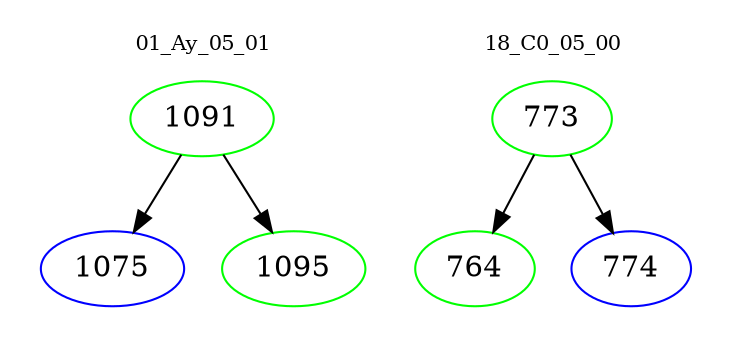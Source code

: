 digraph{
subgraph cluster_0 {
color = white
label = "01_Ay_05_01";
fontsize=10;
T0_1091 [label="1091", color="green"]
T0_1091 -> T0_1075 [color="black"]
T0_1075 [label="1075", color="blue"]
T0_1091 -> T0_1095 [color="black"]
T0_1095 [label="1095", color="green"]
}
subgraph cluster_1 {
color = white
label = "18_C0_05_00";
fontsize=10;
T1_773 [label="773", color="green"]
T1_773 -> T1_764 [color="black"]
T1_764 [label="764", color="green"]
T1_773 -> T1_774 [color="black"]
T1_774 [label="774", color="blue"]
}
}
